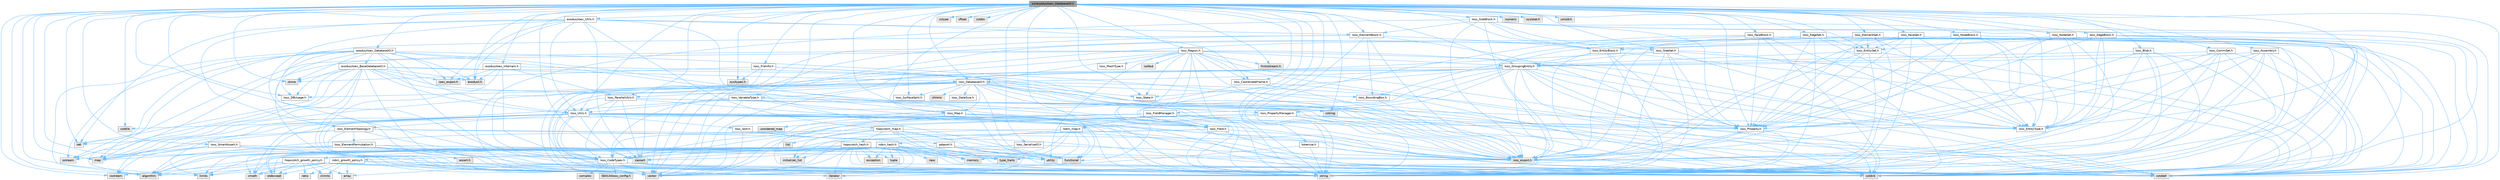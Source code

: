 digraph "src/exodus/Ioex_DatabaseIO.C"
{
 // INTERACTIVE_SVG=YES
 // LATEX_PDF_SIZE
  bgcolor="transparent";
  edge [fontname=Helvetica,fontsize=10,labelfontname=Helvetica,labelfontsize=10];
  node [fontname=Helvetica,fontsize=10,shape=box,height=0.2,width=0.4];
  Node1 [id="Node000001",label="src/exodus/Ioex_DatabaseIO.C",height=0.2,width=0.4,color="gray40", fillcolor="grey60", style="filled", fontcolor="black",tooltip=" "];
  Node1 -> Node2 [id="edge1_Node000001_Node000002",color="steelblue1",style="solid",tooltip=" "];
  Node2 [id="Node000002",label="Ioss_CodeTypes.h",height=0.2,width=0.4,color="grey40", fillcolor="white", style="filled",URL="$Ioss__CodeTypes_8h.html",tooltip=" "];
  Node2 -> Node3 [id="edge2_Node000002_Node000003",color="steelblue1",style="solid",tooltip=" "];
  Node3 [id="Node000003",label="array",height=0.2,width=0.4,color="grey60", fillcolor="#E0E0E0", style="filled",tooltip=" "];
  Node2 -> Node4 [id="edge3_Node000002_Node000004",color="steelblue1",style="solid",tooltip=" "];
  Node4 [id="Node000004",label="cstddef",height=0.2,width=0.4,color="grey60", fillcolor="#E0E0E0", style="filled",tooltip=" "];
  Node2 -> Node5 [id="edge4_Node000002_Node000005",color="steelblue1",style="solid",tooltip=" "];
  Node5 [id="Node000005",label="cstdint",height=0.2,width=0.4,color="grey60", fillcolor="#E0E0E0", style="filled",tooltip=" "];
  Node2 -> Node6 [id="edge5_Node000002_Node000006",color="steelblue1",style="solid",tooltip=" "];
  Node6 [id="Node000006",label="string",height=0.2,width=0.4,color="grey60", fillcolor="#E0E0E0", style="filled",tooltip=" "];
  Node2 -> Node7 [id="edge6_Node000002_Node000007",color="steelblue1",style="solid",tooltip=" "];
  Node7 [id="Node000007",label="vector",height=0.2,width=0.4,color="grey60", fillcolor="#E0E0E0", style="filled",tooltip=" "];
  Node2 -> Node8 [id="edge7_Node000002_Node000008",color="steelblue1",style="solid",tooltip=" "];
  Node8 [id="Node000008",label="SEACASIoss_config.h",height=0.2,width=0.4,color="grey60", fillcolor="#E0E0E0", style="filled",tooltip=" "];
  Node2 -> Node9 [id="edge8_Node000002_Node000009",color="steelblue1",style="solid",tooltip=" "];
  Node9 [id="Node000009",label="complex",height=0.2,width=0.4,color="grey60", fillcolor="#E0E0E0", style="filled",tooltip=" "];
  Node1 -> Node10 [id="edge9_Node000001_Node000010",color="steelblue1",style="solid",tooltip=" "];
  Node10 [id="Node000010",label="Ioss_FileInfo.h",height=0.2,width=0.4,color="grey40", fillcolor="white", style="filled",URL="$Ioss__FileInfo_8h.html",tooltip=" "];
  Node10 -> Node11 [id="edge10_Node000010_Node000011",color="steelblue1",style="solid",tooltip=" "];
  Node11 [id="Node000011",label="ioss_export.h",height=0.2,width=0.4,color="grey60", fillcolor="#E0E0E0", style="filled",tooltip=" "];
  Node10 -> Node2 [id="edge11_Node000010_Node000002",color="steelblue1",style="solid",tooltip=" "];
  Node10 -> Node12 [id="edge12_Node000010_Node000012",color="steelblue1",style="solid",tooltip=" "];
  Node12 [id="Node000012",label="ctime",height=0.2,width=0.4,color="grey60", fillcolor="#E0E0E0", style="filled",tooltip=" "];
  Node10 -> Node6 [id="edge13_Node000010_Node000006",color="steelblue1",style="solid",tooltip=" "];
  Node10 -> Node13 [id="edge14_Node000010_Node000013",color="steelblue1",style="solid",tooltip=" "];
  Node13 [id="Node000013",label="sys/types.h",height=0.2,width=0.4,color="grey60", fillcolor="#E0E0E0", style="filled",tooltip=" "];
  Node1 -> Node14 [id="edge15_Node000001_Node000014",color="steelblue1",style="solid",tooltip=" "];
  Node14 [id="Node000014",label="Ioss_ParallelUtils.h",height=0.2,width=0.4,color="grey40", fillcolor="white", style="filled",URL="$Ioss__ParallelUtils_8h.html",tooltip=" "];
  Node14 -> Node11 [id="edge16_Node000014_Node000011",color="steelblue1",style="solid",tooltip=" "];
  Node14 -> Node2 [id="edge17_Node000014_Node000002",color="steelblue1",style="solid",tooltip=" "];
  Node14 -> Node15 [id="edge18_Node000014_Node000015",color="steelblue1",style="solid",tooltip=" "];
  Node15 [id="Node000015",label="Ioss_Utils.h",height=0.2,width=0.4,color="grey40", fillcolor="white", style="filled",URL="$Ioss__Utils_8h.html",tooltip=" "];
  Node15 -> Node11 [id="edge19_Node000015_Node000011",color="steelblue1",style="solid",tooltip=" "];
  Node15 -> Node2 [id="edge20_Node000015_Node000002",color="steelblue1",style="solid",tooltip=" "];
  Node15 -> Node16 [id="edge21_Node000015_Node000016",color="steelblue1",style="solid",tooltip=" "];
  Node16 [id="Node000016",label="Ioss_ElementTopology.h",height=0.2,width=0.4,color="grey40", fillcolor="white", style="filled",URL="$Ioss__ElementTopology_8h.html",tooltip=" "];
  Node16 -> Node11 [id="edge22_Node000016_Node000011",color="steelblue1",style="solid",tooltip=" "];
  Node16 -> Node2 [id="edge23_Node000016_Node000002",color="steelblue1",style="solid",tooltip=" "];
  Node16 -> Node17 [id="edge24_Node000016_Node000017",color="steelblue1",style="solid",tooltip=" "];
  Node17 [id="Node000017",label="Ioss_ElementPermutation.h",height=0.2,width=0.4,color="grey40", fillcolor="white", style="filled",URL="$Ioss__ElementPermutation_8h.html",tooltip=" "];
  Node17 -> Node11 [id="edge25_Node000017_Node000011",color="steelblue1",style="solid",tooltip=" "];
  Node17 -> Node2 [id="edge26_Node000017_Node000002",color="steelblue1",style="solid",tooltip=" "];
  Node17 -> Node18 [id="edge27_Node000017_Node000018",color="steelblue1",style="solid",tooltip=" "];
  Node18 [id="Node000018",label="assert.h",height=0.2,width=0.4,color="grey60", fillcolor="#E0E0E0", style="filled",tooltip=" "];
  Node17 -> Node19 [id="edge28_Node000017_Node000019",color="steelblue1",style="solid",tooltip=" "];
  Node19 [id="Node000019",label="limits",height=0.2,width=0.4,color="grey60", fillcolor="#E0E0E0", style="filled",tooltip=" "];
  Node17 -> Node20 [id="edge29_Node000017_Node000020",color="steelblue1",style="solid",tooltip=" "];
  Node20 [id="Node000020",label="map",height=0.2,width=0.4,color="grey60", fillcolor="#E0E0E0", style="filled",tooltip=" "];
  Node17 -> Node6 [id="edge30_Node000017_Node000006",color="steelblue1",style="solid",tooltip=" "];
  Node17 -> Node7 [id="edge31_Node000017_Node000007",color="steelblue1",style="solid",tooltip=" "];
  Node16 -> Node20 [id="edge32_Node000016_Node000020",color="steelblue1",style="solid",tooltip=" "];
  Node16 -> Node21 [id="edge33_Node000016_Node000021",color="steelblue1",style="solid",tooltip=" "];
  Node21 [id="Node000021",label="set",height=0.2,width=0.4,color="grey60", fillcolor="#E0E0E0", style="filled",tooltip=" "];
  Node16 -> Node6 [id="edge34_Node000016_Node000006",color="steelblue1",style="solid",tooltip=" "];
  Node16 -> Node7 [id="edge35_Node000016_Node000007",color="steelblue1",style="solid",tooltip=" "];
  Node15 -> Node22 [id="edge36_Node000015_Node000022",color="steelblue1",style="solid",tooltip=" "];
  Node22 [id="Node000022",label="Ioss_EntityType.h",height=0.2,width=0.4,color="grey40", fillcolor="white", style="filled",URL="$Ioss__EntityType_8h.html",tooltip=" "];
  Node15 -> Node23 [id="edge37_Node000015_Node000023",color="steelblue1",style="solid",tooltip=" "];
  Node23 [id="Node000023",label="Ioss_Field.h",height=0.2,width=0.4,color="grey40", fillcolor="white", style="filled",URL="$Ioss__Field_8h.html",tooltip=" "];
  Node23 -> Node11 [id="edge38_Node000023_Node000011",color="steelblue1",style="solid",tooltip=" "];
  Node23 -> Node2 [id="edge39_Node000023_Node000002",color="steelblue1",style="solid",tooltip=" "];
  Node23 -> Node4 [id="edge40_Node000023_Node000004",color="steelblue1",style="solid",tooltip=" "];
  Node23 -> Node6 [id="edge41_Node000023_Node000006",color="steelblue1",style="solid",tooltip=" "];
  Node23 -> Node7 [id="edge42_Node000023_Node000007",color="steelblue1",style="solid",tooltip=" "];
  Node15 -> Node24 [id="edge43_Node000015_Node000024",color="steelblue1",style="solid",tooltip=" "];
  Node24 [id="Node000024",label="Ioss_Property.h",height=0.2,width=0.4,color="grey40", fillcolor="white", style="filled",URL="$Ioss__Property_8h.html",tooltip=" "];
  Node24 -> Node11 [id="edge44_Node000024_Node000011",color="steelblue1",style="solid",tooltip=" "];
  Node24 -> Node5 [id="edge45_Node000024_Node000005",color="steelblue1",style="solid",tooltip=" "];
  Node24 -> Node6 [id="edge46_Node000024_Node000006",color="steelblue1",style="solid",tooltip=" "];
  Node24 -> Node7 [id="edge47_Node000024_Node000007",color="steelblue1",style="solid",tooltip=" "];
  Node15 -> Node25 [id="edge48_Node000015_Node000025",color="steelblue1",style="solid",tooltip=" "];
  Node25 [id="Node000025",label="Ioss_Sort.h",height=0.2,width=0.4,color="grey40", fillcolor="white", style="filled",URL="$Ioss__Sort_8h.html",tooltip=" "];
  Node25 -> Node26 [id="edge49_Node000025_Node000026",color="steelblue1",style="solid",tooltip=" "];
  Node26 [id="Node000026",label="pdqsort.h",height=0.2,width=0.4,color="grey40", fillcolor="white", style="filled",URL="$pdqsort_8h.html",tooltip=" "];
  Node26 -> Node27 [id="edge50_Node000026_Node000027",color="steelblue1",style="solid",tooltip=" "];
  Node27 [id="Node000027",label="algorithm",height=0.2,width=0.4,color="grey60", fillcolor="#E0E0E0", style="filled",tooltip=" "];
  Node26 -> Node4 [id="edge51_Node000026_Node000004",color="steelblue1",style="solid",tooltip=" "];
  Node26 -> Node28 [id="edge52_Node000026_Node000028",color="steelblue1",style="solid",tooltip=" "];
  Node28 [id="Node000028",label="functional",height=0.2,width=0.4,color="grey60", fillcolor="#E0E0E0", style="filled",tooltip=" "];
  Node26 -> Node29 [id="edge53_Node000026_Node000029",color="steelblue1",style="solid",tooltip=" "];
  Node29 [id="Node000029",label="iterator",height=0.2,width=0.4,color="grey60", fillcolor="#E0E0E0", style="filled",tooltip=" "];
  Node26 -> Node30 [id="edge54_Node000026_Node000030",color="steelblue1",style="solid",tooltip=" "];
  Node30 [id="Node000030",label="utility",height=0.2,width=0.4,color="grey60", fillcolor="#E0E0E0", style="filled",tooltip=" "];
  Node25 -> Node4 [id="edge55_Node000025_Node000004",color="steelblue1",style="solid",tooltip=" "];
  Node25 -> Node7 [id="edge56_Node000025_Node000007",color="steelblue1",style="solid",tooltip=" "];
  Node15 -> Node27 [id="edge57_Node000015_Node000027",color="steelblue1",style="solid",tooltip=" "];
  Node15 -> Node31 [id="edge58_Node000015_Node000031",color="steelblue1",style="solid",tooltip=" "];
  Node31 [id="Node000031",label="cassert",height=0.2,width=0.4,color="grey60", fillcolor="#E0E0E0", style="filled",tooltip=" "];
  Node15 -> Node32 [id="edge59_Node000015_Node000032",color="steelblue1",style="solid",tooltip=" "];
  Node32 [id="Node000032",label="cmath",height=0.2,width=0.4,color="grey60", fillcolor="#E0E0E0", style="filled",tooltip=" "];
  Node15 -> Node4 [id="edge60_Node000015_Node000004",color="steelblue1",style="solid",tooltip=" "];
  Node15 -> Node5 [id="edge61_Node000015_Node000005",color="steelblue1",style="solid",tooltip=" "];
  Node15 -> Node33 [id="edge62_Node000015_Node000033",color="steelblue1",style="solid",tooltip=" "];
  Node33 [id="Node000033",label="cstdlib",height=0.2,width=0.4,color="grey60", fillcolor="#E0E0E0", style="filled",tooltip=" "];
  Node15 -> Node34 [id="edge63_Node000015_Node000034",color="steelblue1",style="solid",tooltip=" "];
  Node34 [id="Node000034",label="iostream",height=0.2,width=0.4,color="grey60", fillcolor="#E0E0E0", style="filled",tooltip=" "];
  Node15 -> Node35 [id="edge64_Node000015_Node000035",color="steelblue1",style="solid",tooltip=" "];
  Node35 [id="Node000035",label="stdexcept",height=0.2,width=0.4,color="grey60", fillcolor="#E0E0E0", style="filled",tooltip=" "];
  Node15 -> Node6 [id="edge65_Node000015_Node000006",color="steelblue1",style="solid",tooltip=" "];
  Node15 -> Node7 [id="edge66_Node000015_Node000007",color="steelblue1",style="solid",tooltip=" "];
  Node14 -> Node31 [id="edge67_Node000014_Node000031",color="steelblue1",style="solid",tooltip=" "];
  Node14 -> Node4 [id="edge68_Node000014_Node000004",color="steelblue1",style="solid",tooltip=" "];
  Node14 -> Node6 [id="edge69_Node000014_Node000006",color="steelblue1",style="solid",tooltip=" "];
  Node14 -> Node7 [id="edge70_Node000014_Node000007",color="steelblue1",style="solid",tooltip=" "];
  Node1 -> Node36 [id="edge71_Node000001_Node000036",color="steelblue1",style="solid",tooltip=" "];
  Node36 [id="Node000036",label="Ioss_SerializeIO.h",height=0.2,width=0.4,color="grey40", fillcolor="white", style="filled",URL="$Ioss__SerializeIO_8h.html",tooltip=" "];
  Node36 -> Node11 [id="edge72_Node000036_Node000011",color="steelblue1",style="solid",tooltip=" "];
  Node36 -> Node2 [id="edge73_Node000036_Node000002",color="steelblue1",style="solid",tooltip=" "];
  Node1 -> Node37 [id="edge74_Node000001_Node000037",color="steelblue1",style="solid",tooltip=" "];
  Node37 [id="Node000037",label="Ioss_SmartAssert.h",height=0.2,width=0.4,color="grey40", fillcolor="white", style="filled",URL="$Ioss__SmartAssert_8h.html",tooltip=" "];
  Node37 -> Node11 [id="edge75_Node000037_Node000011",color="steelblue1",style="solid",tooltip=" "];
  Node37 -> Node34 [id="edge76_Node000037_Node000034",color="steelblue1",style="solid",tooltip=" "];
  Node37 -> Node20 [id="edge77_Node000037_Node000020",color="steelblue1",style="solid",tooltip=" "];
  Node37 -> Node38 [id="edge78_Node000037_Node000038",color="steelblue1",style="solid",tooltip=" "];
  Node38 [id="Node000038",label="sstream",height=0.2,width=0.4,color="grey60", fillcolor="#E0E0E0", style="filled",tooltip=" "];
  Node37 -> Node6 [id="edge79_Node000037_Node000006",color="steelblue1",style="solid",tooltip=" "];
  Node37 -> Node30 [id="edge80_Node000037_Node000030",color="steelblue1",style="solid",tooltip=" "];
  Node37 -> Node7 [id="edge81_Node000037_Node000007",color="steelblue1",style="solid",tooltip=" "];
  Node1 -> Node39 [id="edge82_Node000001_Node000039",color="steelblue1",style="solid",tooltip=" "];
  Node39 [id="Node000039",label="Ioss_SurfaceSplit.h",height=0.2,width=0.4,color="grey40", fillcolor="white", style="filled",URL="$Ioss__SurfaceSplit_8h.html",tooltip=" "];
  Node1 -> Node15 [id="edge83_Node000001_Node000015",color="steelblue1",style="solid",tooltip=" "];
  Node1 -> Node27 [id="edge84_Node000001_Node000027",color="steelblue1",style="solid",tooltip=" "];
  Node1 -> Node31 [id="edge85_Node000001_Node000031",color="steelblue1",style="solid",tooltip=" "];
  Node1 -> Node40 [id="edge86_Node000001_Node000040",color="steelblue1",style="solid",tooltip=" "];
  Node40 [id="Node000040",label="cctype",height=0.2,width=0.4,color="grey60", fillcolor="#E0E0E0", style="filled",tooltip=" "];
  Node1 -> Node41 [id="edge87_Node000001_Node000041",color="steelblue1",style="solid",tooltip=" "];
  Node41 [id="Node000041",label="cfloat",height=0.2,width=0.4,color="grey60", fillcolor="#E0E0E0", style="filled",tooltip=" "];
  Node1 -> Node4 [id="edge88_Node000001_Node000004",color="steelblue1",style="solid",tooltip=" "];
  Node1 -> Node42 [id="edge89_Node000001_Node000042",color="steelblue1",style="solid",tooltip=" "];
  Node42 [id="Node000042",label="cstdio",height=0.2,width=0.4,color="grey60", fillcolor="#E0E0E0", style="filled",tooltip=" "];
  Node1 -> Node33 [id="edge90_Node000001_Node000033",color="steelblue1",style="solid",tooltip=" "];
  Node1 -> Node43 [id="edge91_Node000001_Node000043",color="steelblue1",style="solid",tooltip=" "];
  Node43 [id="Node000043",label="cstring",height=0.2,width=0.4,color="grey60", fillcolor="#E0E0E0", style="filled",tooltip=" "];
  Node1 -> Node12 [id="edge92_Node000001_Node000012",color="steelblue1",style="solid",tooltip=" "];
  Node1 -> Node44 [id="edge93_Node000001_Node000044",color="steelblue1",style="solid",tooltip=" "];
  Node44 [id="Node000044",label="exodus/Ioex_DatabaseIO.h",height=0.2,width=0.4,color="grey40", fillcolor="white", style="filled",URL="$Ioex__DatabaseIO_8h.html",tooltip=" "];
  Node44 -> Node45 [id="edge94_Node000044_Node000045",color="steelblue1",style="solid",tooltip=" "];
  Node45 [id="Node000045",label="ioex_export.h",height=0.2,width=0.4,color="grey60", fillcolor="#E0E0E0", style="filled",tooltip=" "];
  Node44 -> Node46 [id="edge95_Node000044_Node000046",color="steelblue1",style="solid",tooltip=" "];
  Node46 [id="Node000046",label="Ioss_DBUsage.h",height=0.2,width=0.4,color="grey40", fillcolor="white", style="filled",URL="$Ioss__DBUsage_8h.html",tooltip=" "];
  Node44 -> Node23 [id="edge96_Node000044_Node000023",color="steelblue1",style="solid",tooltip=" "];
  Node44 -> Node47 [id="edge97_Node000044_Node000047",color="steelblue1",style="solid",tooltip=" "];
  Node47 [id="Node000047",label="Ioss_Map.h",height=0.2,width=0.4,color="grey40", fillcolor="white", style="filled",URL="$Ioss__Map_8h.html",tooltip=" "];
  Node47 -> Node11 [id="edge98_Node000047_Node000011",color="steelblue1",style="solid",tooltip=" "];
  Node47 -> Node2 [id="edge99_Node000047_Node000002",color="steelblue1",style="solid",tooltip=" "];
  Node47 -> Node23 [id="edge100_Node000047_Node000023",color="steelblue1",style="solid",tooltip=" "];
  Node47 -> Node4 [id="edge101_Node000047_Node000004",color="steelblue1",style="solid",tooltip=" "];
  Node47 -> Node5 [id="edge102_Node000047_Node000005",color="steelblue1",style="solid",tooltip=" "];
  Node47 -> Node6 [id="edge103_Node000047_Node000006",color="steelblue1",style="solid",tooltip=" "];
  Node47 -> Node7 [id="edge104_Node000047_Node000007",color="steelblue1",style="solid",tooltip=" "];
  Node47 -> Node48 [id="edge105_Node000047_Node000048",color="steelblue1",style="solid",tooltip=" "];
  Node48 [id="Node000048",label="unordered_map",height=0.2,width=0.4,color="grey60", fillcolor="#E0E0E0", style="filled",tooltip=" "];
  Node44 -> Node15 [id="edge106_Node000044_Node000015",color="steelblue1",style="solid",tooltip=" "];
  Node44 -> Node49 [id="edge107_Node000044_Node000049",color="steelblue1",style="solid",tooltip=" "];
  Node49 [id="Node000049",label="exodus/Ioex_BaseDatabaseIO.h",height=0.2,width=0.4,color="grey40", fillcolor="white", style="filled",URL="$Ioex__BaseDatabaseIO_8h.html",tooltip=" "];
  Node49 -> Node45 [id="edge108_Node000049_Node000045",color="steelblue1",style="solid",tooltip=" "];
  Node49 -> Node46 [id="edge109_Node000049_Node000046",color="steelblue1",style="solid",tooltip=" "];
  Node49 -> Node50 [id="edge110_Node000049_Node000050",color="steelblue1",style="solid",tooltip=" "];
  Node50 [id="Node000050",label="Ioss_DatabaseIO.h",height=0.2,width=0.4,color="grey40", fillcolor="white", style="filled",URL="$Ioss__DatabaseIO_8h.html",tooltip=" "];
  Node50 -> Node11 [id="edge111_Node000050_Node000011",color="steelblue1",style="solid",tooltip=" "];
  Node50 -> Node51 [id="edge112_Node000050_Node000051",color="steelblue1",style="solid",tooltip=" "];
  Node51 [id="Node000051",label="Ioss_BoundingBox.h",height=0.2,width=0.4,color="grey40", fillcolor="white", style="filled",URL="$Ioss__BoundingBox_8h.html",tooltip=" "];
  Node51 -> Node11 [id="edge113_Node000051_Node000011",color="steelblue1",style="solid",tooltip=" "];
  Node50 -> Node2 [id="edge114_Node000050_Node000002",color="steelblue1",style="solid",tooltip=" "];
  Node50 -> Node46 [id="edge115_Node000050_Node000046",color="steelblue1",style="solid",tooltip=" "];
  Node50 -> Node52 [id="edge116_Node000050_Node000052",color="steelblue1",style="solid",tooltip=" "];
  Node52 [id="Node000052",label="Ioss_DataSize.h",height=0.2,width=0.4,color="grey40", fillcolor="white", style="filled",URL="$Ioss__DataSize_8h.html",tooltip=" "];
  Node50 -> Node22 [id="edge117_Node000050_Node000022",color="steelblue1",style="solid",tooltip=" "];
  Node50 -> Node47 [id="edge118_Node000050_Node000047",color="steelblue1",style="solid",tooltip=" "];
  Node50 -> Node14 [id="edge119_Node000050_Node000014",color="steelblue1",style="solid",tooltip=" "];
  Node50 -> Node53 [id="edge120_Node000050_Node000053",color="steelblue1",style="solid",tooltip=" "];
  Node53 [id="Node000053",label="Ioss_PropertyManager.h",height=0.2,width=0.4,color="grey40", fillcolor="white", style="filled",URL="$Ioss__PropertyManager_8h.html",tooltip=" "];
  Node53 -> Node11 [id="edge121_Node000053_Node000011",color="steelblue1",style="solid",tooltip=" "];
  Node53 -> Node2 [id="edge122_Node000053_Node000002",color="steelblue1",style="solid",tooltip=" "];
  Node53 -> Node24 [id="edge123_Node000053_Node000024",color="steelblue1",style="solid",tooltip=" "];
  Node53 -> Node4 [id="edge124_Node000053_Node000004",color="steelblue1",style="solid",tooltip=" "];
  Node53 -> Node6 [id="edge125_Node000053_Node000006",color="steelblue1",style="solid",tooltip=" "];
  Node53 -> Node7 [id="edge126_Node000053_Node000007",color="steelblue1",style="solid",tooltip=" "];
  Node53 -> Node54 [id="edge127_Node000053_Node000054",color="steelblue1",style="solid",tooltip=" "];
  Node54 [id="Node000054",label="robin_map.h",height=0.2,width=0.4,color="grey40", fillcolor="white", style="filled",URL="$robin__map_8h.html",tooltip=" "];
  Node54 -> Node4 [id="edge128_Node000054_Node000004",color="steelblue1",style="solid",tooltip=" "];
  Node54 -> Node28 [id="edge129_Node000054_Node000028",color="steelblue1",style="solid",tooltip=" "];
  Node54 -> Node55 [id="edge130_Node000054_Node000055",color="steelblue1",style="solid",tooltip=" "];
  Node55 [id="Node000055",label="initializer_list",height=0.2,width=0.4,color="grey60", fillcolor="#E0E0E0", style="filled",tooltip=" "];
  Node54 -> Node56 [id="edge131_Node000054_Node000056",color="steelblue1",style="solid",tooltip=" "];
  Node56 [id="Node000056",label="memory",height=0.2,width=0.4,color="grey60", fillcolor="#E0E0E0", style="filled",tooltip=" "];
  Node54 -> Node57 [id="edge132_Node000054_Node000057",color="steelblue1",style="solid",tooltip=" "];
  Node57 [id="Node000057",label="type_traits",height=0.2,width=0.4,color="grey60", fillcolor="#E0E0E0", style="filled",tooltip=" "];
  Node54 -> Node30 [id="edge133_Node000054_Node000030",color="steelblue1",style="solid",tooltip=" "];
  Node54 -> Node58 [id="edge134_Node000054_Node000058",color="steelblue1",style="solid",tooltip=" "];
  Node58 [id="Node000058",label="robin_hash.h",height=0.2,width=0.4,color="grey40", fillcolor="white", style="filled",URL="$robin__hash_8h.html",tooltip=" "];
  Node58 -> Node27 [id="edge135_Node000058_Node000027",color="steelblue1",style="solid",tooltip=" "];
  Node58 -> Node31 [id="edge136_Node000058_Node000031",color="steelblue1",style="solid",tooltip=" "];
  Node58 -> Node32 [id="edge137_Node000058_Node000032",color="steelblue1",style="solid",tooltip=" "];
  Node58 -> Node4 [id="edge138_Node000058_Node000004",color="steelblue1",style="solid",tooltip=" "];
  Node58 -> Node5 [id="edge139_Node000058_Node000005",color="steelblue1",style="solid",tooltip=" "];
  Node58 -> Node59 [id="edge140_Node000058_Node000059",color="steelblue1",style="solid",tooltip=" "];
  Node59 [id="Node000059",label="exception",height=0.2,width=0.4,color="grey60", fillcolor="#E0E0E0", style="filled",tooltip=" "];
  Node58 -> Node29 [id="edge141_Node000058_Node000029",color="steelblue1",style="solid",tooltip=" "];
  Node58 -> Node19 [id="edge142_Node000058_Node000019",color="steelblue1",style="solid",tooltip=" "];
  Node58 -> Node56 [id="edge143_Node000058_Node000056",color="steelblue1",style="solid",tooltip=" "];
  Node58 -> Node60 [id="edge144_Node000058_Node000060",color="steelblue1",style="solid",tooltip=" "];
  Node60 [id="Node000060",label="new",height=0.2,width=0.4,color="grey60", fillcolor="#E0E0E0", style="filled",tooltip=" "];
  Node58 -> Node35 [id="edge145_Node000058_Node000035",color="steelblue1",style="solid",tooltip=" "];
  Node58 -> Node61 [id="edge146_Node000058_Node000061",color="steelblue1",style="solid",tooltip=" "];
  Node61 [id="Node000061",label="tuple",height=0.2,width=0.4,color="grey60", fillcolor="#E0E0E0", style="filled",tooltip=" "];
  Node58 -> Node57 [id="edge147_Node000058_Node000057",color="steelblue1",style="solid",tooltip=" "];
  Node58 -> Node30 [id="edge148_Node000058_Node000030",color="steelblue1",style="solid",tooltip=" "];
  Node58 -> Node7 [id="edge149_Node000058_Node000007",color="steelblue1",style="solid",tooltip=" "];
  Node58 -> Node62 [id="edge150_Node000058_Node000062",color="steelblue1",style="solid",tooltip=" "];
  Node62 [id="Node000062",label="robin_growth_policy.h",height=0.2,width=0.4,color="grey40", fillcolor="white", style="filled",URL="$robin__growth__policy_8h.html",tooltip=" "];
  Node62 -> Node27 [id="edge151_Node000062_Node000027",color="steelblue1",style="solid",tooltip=" "];
  Node62 -> Node3 [id="edge152_Node000062_Node000003",color="steelblue1",style="solid",tooltip=" "];
  Node62 -> Node63 [id="edge153_Node000062_Node000063",color="steelblue1",style="solid",tooltip=" "];
  Node63 [id="Node000063",label="climits",height=0.2,width=0.4,color="grey60", fillcolor="#E0E0E0", style="filled",tooltip=" "];
  Node62 -> Node32 [id="edge154_Node000062_Node000032",color="steelblue1",style="solid",tooltip=" "];
  Node62 -> Node4 [id="edge155_Node000062_Node000004",color="steelblue1",style="solid",tooltip=" "];
  Node62 -> Node5 [id="edge156_Node000062_Node000005",color="steelblue1",style="solid",tooltip=" "];
  Node62 -> Node29 [id="edge157_Node000062_Node000029",color="steelblue1",style="solid",tooltip=" "];
  Node62 -> Node19 [id="edge158_Node000062_Node000019",color="steelblue1",style="solid",tooltip=" "];
  Node62 -> Node64 [id="edge159_Node000062_Node000064",color="steelblue1",style="solid",tooltip=" "];
  Node64 [id="Node000064",label="ratio",height=0.2,width=0.4,color="grey60", fillcolor="#E0E0E0", style="filled",tooltip=" "];
  Node62 -> Node35 [id="edge160_Node000062_Node000035",color="steelblue1",style="solid",tooltip=" "];
  Node50 -> Node65 [id="edge161_Node000050_Node000065",color="steelblue1",style="solid",tooltip=" "];
  Node65 [id="Node000065",label="Ioss_State.h",height=0.2,width=0.4,color="grey40", fillcolor="white", style="filled",URL="$Ioss__State_8h.html",tooltip=" "];
  Node50 -> Node39 [id="edge162_Node000050_Node000039",color="steelblue1",style="solid",tooltip=" "];
  Node50 -> Node66 [id="edge163_Node000050_Node000066",color="steelblue1",style="solid",tooltip=" "];
  Node66 [id="Node000066",label="chrono",height=0.2,width=0.4,color="grey60", fillcolor="#E0E0E0", style="filled",tooltip=" "];
  Node50 -> Node4 [id="edge164_Node000050_Node000004",color="steelblue1",style="solid",tooltip=" "];
  Node50 -> Node5 [id="edge165_Node000050_Node000005",color="steelblue1",style="solid",tooltip=" "];
  Node50 -> Node20 [id="edge166_Node000050_Node000020",color="steelblue1",style="solid",tooltip=" "];
  Node50 -> Node6 [id="edge167_Node000050_Node000006",color="steelblue1",style="solid",tooltip=" "];
  Node50 -> Node30 [id="edge168_Node000050_Node000030",color="steelblue1",style="solid",tooltip=" "];
  Node50 -> Node7 [id="edge169_Node000050_Node000007",color="steelblue1",style="solid",tooltip=" "];
  Node49 -> Node23 [id="edge170_Node000049_Node000023",color="steelblue1",style="solid",tooltip=" "];
  Node49 -> Node47 [id="edge171_Node000049_Node000047",color="steelblue1",style="solid",tooltip=" "];
  Node49 -> Node15 [id="edge172_Node000049_Node000015",color="steelblue1",style="solid",tooltip=" "];
  Node49 -> Node67 [id="edge173_Node000049_Node000067",color="steelblue1",style="solid",tooltip=" "];
  Node67 [id="Node000067",label="exodusII.h",height=0.2,width=0.4,color="grey60", fillcolor="#E0E0E0", style="filled",tooltip=" "];
  Node49 -> Node27 [id="edge174_Node000049_Node000027",color="steelblue1",style="solid",tooltip=" "];
  Node49 -> Node5 [id="edge175_Node000049_Node000005",color="steelblue1",style="solid",tooltip=" "];
  Node49 -> Node12 [id="edge176_Node000049_Node000012",color="steelblue1",style="solid",tooltip=" "];
  Node49 -> Node20 [id="edge177_Node000049_Node000020",color="steelblue1",style="solid",tooltip=" "];
  Node49 -> Node21 [id="edge178_Node000049_Node000021",color="steelblue1",style="solid",tooltip=" "];
  Node49 -> Node38 [id="edge179_Node000049_Node000038",color="steelblue1",style="solid",tooltip=" "];
  Node49 -> Node6 [id="edge180_Node000049_Node000006",color="steelblue1",style="solid",tooltip=" "];
  Node49 -> Node7 [id="edge181_Node000049_Node000007",color="steelblue1",style="solid",tooltip=" "];
  Node44 -> Node67 [id="edge182_Node000044_Node000067",color="steelblue1",style="solid",tooltip=" "];
  Node44 -> Node27 [id="edge183_Node000044_Node000027",color="steelblue1",style="solid",tooltip=" "];
  Node44 -> Node5 [id="edge184_Node000044_Node000005",color="steelblue1",style="solid",tooltip=" "];
  Node44 -> Node12 [id="edge185_Node000044_Node000012",color="steelblue1",style="solid",tooltip=" "];
  Node44 -> Node20 [id="edge186_Node000044_Node000020",color="steelblue1",style="solid",tooltip=" "];
  Node44 -> Node21 [id="edge187_Node000044_Node000021",color="steelblue1",style="solid",tooltip=" "];
  Node44 -> Node38 [id="edge188_Node000044_Node000038",color="steelblue1",style="solid",tooltip=" "];
  Node44 -> Node6 [id="edge189_Node000044_Node000006",color="steelblue1",style="solid",tooltip=" "];
  Node44 -> Node7 [id="edge190_Node000044_Node000007",color="steelblue1",style="solid",tooltip=" "];
  Node1 -> Node68 [id="edge191_Node000001_Node000068",color="steelblue1",style="solid",tooltip=" "];
  Node68 [id="Node000068",label="exodus/Ioex_Internals.h",height=0.2,width=0.4,color="grey40", fillcolor="white", style="filled",URL="$Ioex__Internals_8h.html",tooltip=" "];
  Node68 -> Node45 [id="edge192_Node000068_Node000045",color="steelblue1",style="solid",tooltip=" "];
  Node68 -> Node14 [id="edge193_Node000068_Node000014",color="steelblue1",style="solid",tooltip=" "];
  Node68 -> Node5 [id="edge194_Node000068_Node000005",color="steelblue1",style="solid",tooltip=" "];
  Node68 -> Node67 [id="edge195_Node000068_Node000067",color="steelblue1",style="solid",tooltip=" "];
  Node68 -> Node6 [id="edge196_Node000068_Node000006",color="steelblue1",style="solid",tooltip=" "];
  Node68 -> Node7 [id="edge197_Node000068_Node000007",color="steelblue1",style="solid",tooltip=" "];
  Node1 -> Node69 [id="edge198_Node000001_Node000069",color="steelblue1",style="solid",tooltip=" "];
  Node69 [id="Node000069",label="exodus/Ioex_Utils.h",height=0.2,width=0.4,color="grey40", fillcolor="white", style="filled",URL="$Ioex__Utils_8h.html",tooltip=" "];
  Node69 -> Node45 [id="edge199_Node000069_Node000045",color="steelblue1",style="solid",tooltip=" "];
  Node69 -> Node70 [id="edge200_Node000069_Node000070",color="steelblue1",style="solid",tooltip=" "];
  Node70 [id="Node000070",label="Ioss_CoordinateFrame.h",height=0.2,width=0.4,color="grey40", fillcolor="white", style="filled",URL="$Ioss__CoordinateFrame_8h.html",tooltip=" "];
  Node70 -> Node11 [id="edge201_Node000070_Node000011",color="steelblue1",style="solid",tooltip=" "];
  Node70 -> Node5 [id="edge202_Node000070_Node000005",color="steelblue1",style="solid",tooltip=" "];
  Node70 -> Node7 [id="edge203_Node000070_Node000007",color="steelblue1",style="solid",tooltip=" "];
  Node69 -> Node71 [id="edge204_Node000069_Node000071",color="steelblue1",style="solid",tooltip=" "];
  Node71 [id="Node000071",label="Ioss_ElementBlock.h",height=0.2,width=0.4,color="grey40", fillcolor="white", style="filled",URL="$Ioss__ElementBlock_8h.html",tooltip=" "];
  Node71 -> Node11 [id="edge205_Node000071_Node000011",color="steelblue1",style="solid",tooltip=" "];
  Node71 -> Node51 [id="edge206_Node000071_Node000051",color="steelblue1",style="solid",tooltip=" "];
  Node71 -> Node2 [id="edge207_Node000071_Node000002",color="steelblue1",style="solid",tooltip=" "];
  Node71 -> Node72 [id="edge208_Node000071_Node000072",color="steelblue1",style="solid",tooltip=" "];
  Node72 [id="Node000072",label="Ioss_EntityBlock.h",height=0.2,width=0.4,color="grey40", fillcolor="white", style="filled",URL="$Ioss__EntityBlock_8h.html",tooltip=" "];
  Node72 -> Node11 [id="edge209_Node000072_Node000011",color="steelblue1",style="solid",tooltip=" "];
  Node72 -> Node73 [id="edge210_Node000072_Node000073",color="steelblue1",style="solid",tooltip=" "];
  Node73 [id="Node000073",label="Ioss_GroupingEntity.h",height=0.2,width=0.4,color="grey40", fillcolor="white", style="filled",URL="$Ioss__GroupingEntity_8h.html",tooltip=" "];
  Node73 -> Node11 [id="edge211_Node000073_Node000011",color="steelblue1",style="solid",tooltip=" "];
  Node73 -> Node2 [id="edge212_Node000073_Node000002",color="steelblue1",style="solid",tooltip=" "];
  Node73 -> Node50 [id="edge213_Node000073_Node000050",color="steelblue1",style="solid",tooltip=" "];
  Node73 -> Node22 [id="edge214_Node000073_Node000022",color="steelblue1",style="solid",tooltip=" "];
  Node73 -> Node23 [id="edge215_Node000073_Node000023",color="steelblue1",style="solid",tooltip=" "];
  Node73 -> Node74 [id="edge216_Node000073_Node000074",color="steelblue1",style="solid",tooltip=" "];
  Node74 [id="Node000074",label="Ioss_FieldManager.h",height=0.2,width=0.4,color="grey40", fillcolor="white", style="filled",URL="$Ioss__FieldManager_8h.html",tooltip=" "];
  Node74 -> Node11 [id="edge217_Node000074_Node000011",color="steelblue1",style="solid",tooltip=" "];
  Node74 -> Node2 [id="edge218_Node000074_Node000002",color="steelblue1",style="solid",tooltip=" "];
  Node74 -> Node23 [id="edge219_Node000074_Node000023",color="steelblue1",style="solid",tooltip=" "];
  Node74 -> Node4 [id="edge220_Node000074_Node000004",color="steelblue1",style="solid",tooltip=" "];
  Node74 -> Node6 [id="edge221_Node000074_Node000006",color="steelblue1",style="solid",tooltip=" "];
  Node74 -> Node7 [id="edge222_Node000074_Node000007",color="steelblue1",style="solid",tooltip=" "];
  Node74 -> Node54 [id="edge223_Node000074_Node000054",color="steelblue1",style="solid",tooltip=" "];
  Node73 -> Node24 [id="edge224_Node000073_Node000024",color="steelblue1",style="solid",tooltip=" "];
  Node73 -> Node53 [id="edge225_Node000073_Node000053",color="steelblue1",style="solid",tooltip=" "];
  Node73 -> Node65 [id="edge226_Node000073_Node000065",color="steelblue1",style="solid",tooltip=" "];
  Node73 -> Node75 [id="edge227_Node000073_Node000075",color="steelblue1",style="solid",tooltip=" "];
  Node75 [id="Node000075",label="Ioss_VariableType.h",height=0.2,width=0.4,color="grey40", fillcolor="white", style="filled",URL="$Ioss__VariableType_8h.html",tooltip=" "];
  Node75 -> Node11 [id="edge228_Node000075_Node000011",color="steelblue1",style="solid",tooltip=" "];
  Node75 -> Node2 [id="edge229_Node000075_Node000002",color="steelblue1",style="solid",tooltip=" "];
  Node75 -> Node15 [id="edge230_Node000075_Node000015",color="steelblue1",style="solid",tooltip=" "];
  Node75 -> Node43 [id="edge231_Node000075_Node000043",color="steelblue1",style="solid",tooltip=" "];
  Node75 -> Node28 [id="edge232_Node000075_Node000028",color="steelblue1",style="solid",tooltip=" "];
  Node75 -> Node20 [id="edge233_Node000075_Node000020",color="steelblue1",style="solid",tooltip=" "];
  Node75 -> Node6 [id="edge234_Node000075_Node000006",color="steelblue1",style="solid",tooltip=" "];
  Node75 -> Node7 [id="edge235_Node000075_Node000007",color="steelblue1",style="solid",tooltip=" "];
  Node73 -> Node4 [id="edge236_Node000073_Node000004",color="steelblue1",style="solid",tooltip=" "];
  Node73 -> Node5 [id="edge237_Node000073_Node000005",color="steelblue1",style="solid",tooltip=" "];
  Node73 -> Node6 [id="edge238_Node000073_Node000006",color="steelblue1",style="solid",tooltip=" "];
  Node73 -> Node7 [id="edge239_Node000073_Node000007",color="steelblue1",style="solid",tooltip=" "];
  Node72 -> Node24 [id="edge240_Node000072_Node000024",color="steelblue1",style="solid",tooltip=" "];
  Node72 -> Node4 [id="edge241_Node000072_Node000004",color="steelblue1",style="solid",tooltip=" "];
  Node72 -> Node6 [id="edge242_Node000072_Node000006",color="steelblue1",style="solid",tooltip=" "];
  Node71 -> Node24 [id="edge243_Node000071_Node000024",color="steelblue1",style="solid",tooltip=" "];
  Node71 -> Node31 [id="edge244_Node000071_Node000031",color="steelblue1",style="solid",tooltip=" "];
  Node71 -> Node6 [id="edge245_Node000071_Node000006",color="steelblue1",style="solid",tooltip=" "];
  Node69 -> Node16 [id="edge246_Node000069_Node000016",color="steelblue1",style="solid",tooltip=" "];
  Node69 -> Node15 [id="edge247_Node000069_Node000015",color="steelblue1",style="solid",tooltip=" "];
  Node69 -> Node31 [id="edge248_Node000069_Node000031",color="steelblue1",style="solid",tooltip=" "];
  Node69 -> Node67 [id="edge249_Node000069_Node000067",color="steelblue1",style="solid",tooltip=" "];
  Node69 -> Node21 [id="edge250_Node000069_Node000021",color="steelblue1",style="solid",tooltip=" "];
  Node69 -> Node6 [id="edge251_Node000069_Node000006",color="steelblue1",style="solid",tooltip=" "];
  Node69 -> Node7 [id="edge252_Node000069_Node000007",color="steelblue1",style="solid",tooltip=" "];
  Node69 -> Node76 [id="edge253_Node000069_Node000076",color="steelblue1",style="solid",tooltip=" "];
  Node76 [id="Node000076",label="hopscotch_map.h",height=0.2,width=0.4,color="grey40", fillcolor="white", style="filled",URL="$hopscotch__map_8h.html",tooltip=" "];
  Node76 -> Node27 [id="edge254_Node000076_Node000027",color="steelblue1",style="solid",tooltip=" "];
  Node76 -> Node4 [id="edge255_Node000076_Node000004",color="steelblue1",style="solid",tooltip=" "];
  Node76 -> Node28 [id="edge256_Node000076_Node000028",color="steelblue1",style="solid",tooltip=" "];
  Node76 -> Node55 [id="edge257_Node000076_Node000055",color="steelblue1",style="solid",tooltip=" "];
  Node76 -> Node77 [id="edge258_Node000076_Node000077",color="steelblue1",style="solid",tooltip=" "];
  Node77 [id="Node000077",label="list",height=0.2,width=0.4,color="grey60", fillcolor="#E0E0E0", style="filled",tooltip=" "];
  Node76 -> Node56 [id="edge259_Node000076_Node000056",color="steelblue1",style="solid",tooltip=" "];
  Node76 -> Node57 [id="edge260_Node000076_Node000057",color="steelblue1",style="solid",tooltip=" "];
  Node76 -> Node30 [id="edge261_Node000076_Node000030",color="steelblue1",style="solid",tooltip=" "];
  Node76 -> Node78 [id="edge262_Node000076_Node000078",color="steelblue1",style="solid",tooltip=" "];
  Node78 [id="Node000078",label="hopscotch_hash.h",height=0.2,width=0.4,color="grey40", fillcolor="white", style="filled",URL="$hopscotch__hash_8h.html",tooltip=" "];
  Node78 -> Node27 [id="edge263_Node000078_Node000027",color="steelblue1",style="solid",tooltip=" "];
  Node78 -> Node31 [id="edge264_Node000078_Node000031",color="steelblue1",style="solid",tooltip=" "];
  Node78 -> Node32 [id="edge265_Node000078_Node000032",color="steelblue1",style="solid",tooltip=" "];
  Node78 -> Node4 [id="edge266_Node000078_Node000004",color="steelblue1",style="solid",tooltip=" "];
  Node78 -> Node5 [id="edge267_Node000078_Node000005",color="steelblue1",style="solid",tooltip=" "];
  Node78 -> Node59 [id="edge268_Node000078_Node000059",color="steelblue1",style="solid",tooltip=" "];
  Node78 -> Node28 [id="edge269_Node000078_Node000028",color="steelblue1",style="solid",tooltip=" "];
  Node78 -> Node55 [id="edge270_Node000078_Node000055",color="steelblue1",style="solid",tooltip=" "];
  Node78 -> Node29 [id="edge271_Node000078_Node000029",color="steelblue1",style="solid",tooltip=" "];
  Node78 -> Node19 [id="edge272_Node000078_Node000019",color="steelblue1",style="solid",tooltip=" "];
  Node78 -> Node56 [id="edge273_Node000078_Node000056",color="steelblue1",style="solid",tooltip=" "];
  Node78 -> Node35 [id="edge274_Node000078_Node000035",color="steelblue1",style="solid",tooltip=" "];
  Node78 -> Node61 [id="edge275_Node000078_Node000061",color="steelblue1",style="solid",tooltip=" "];
  Node78 -> Node57 [id="edge276_Node000078_Node000057",color="steelblue1",style="solid",tooltip=" "];
  Node78 -> Node30 [id="edge277_Node000078_Node000030",color="steelblue1",style="solid",tooltip=" "];
  Node78 -> Node7 [id="edge278_Node000078_Node000007",color="steelblue1",style="solid",tooltip=" "];
  Node78 -> Node79 [id="edge279_Node000078_Node000079",color="steelblue1",style="solid",tooltip=" "];
  Node79 [id="Node000079",label="hopscotch_growth_policy.h",height=0.2,width=0.4,color="grey40", fillcolor="white", style="filled",URL="$hopscotch__growth__policy_8h.html",tooltip=" "];
  Node79 -> Node27 [id="edge280_Node000079_Node000027",color="steelblue1",style="solid",tooltip=" "];
  Node79 -> Node3 [id="edge281_Node000079_Node000003",color="steelblue1",style="solid",tooltip=" "];
  Node79 -> Node63 [id="edge282_Node000079_Node000063",color="steelblue1",style="solid",tooltip=" "];
  Node79 -> Node32 [id="edge283_Node000079_Node000032",color="steelblue1",style="solid",tooltip=" "];
  Node79 -> Node4 [id="edge284_Node000079_Node000004",color="steelblue1",style="solid",tooltip=" "];
  Node79 -> Node5 [id="edge285_Node000079_Node000005",color="steelblue1",style="solid",tooltip=" "];
  Node79 -> Node29 [id="edge286_Node000079_Node000029",color="steelblue1",style="solid",tooltip=" "];
  Node79 -> Node19 [id="edge287_Node000079_Node000019",color="steelblue1",style="solid",tooltip=" "];
  Node79 -> Node64 [id="edge288_Node000079_Node000064",color="steelblue1",style="solid",tooltip=" "];
  Node79 -> Node35 [id="edge289_Node000079_Node000035",color="steelblue1",style="solid",tooltip=" "];
  Node79 -> Node34 [id="edge290_Node000079_Node000034",color="steelblue1",style="solid",tooltip=" "];
  Node1 -> Node67 [id="edge291_Node000001_Node000067",color="steelblue1",style="solid",tooltip=" "];
  Node1 -> Node80 [id="edge292_Node000001_Node000080",color="steelblue1",style="solid",tooltip=" "];
  Node80 [id="Node000080",label="fmt/ostream.h",height=0.2,width=0.4,color="grey60", fillcolor="#E0E0E0", style="filled",tooltip=" "];
  Node1 -> Node28 [id="edge293_Node000001_Node000028",color="steelblue1",style="solid",tooltip=" "];
  Node1 -> Node34 [id="edge294_Node000001_Node000034",color="steelblue1",style="solid",tooltip=" "];
  Node1 -> Node19 [id="edge295_Node000001_Node000019",color="steelblue1",style="solid",tooltip=" "];
  Node1 -> Node20 [id="edge296_Node000001_Node000020",color="steelblue1",style="solid",tooltip=" "];
  Node1 -> Node81 [id="edge297_Node000001_Node000081",color="steelblue1",style="solid",tooltip=" "];
  Node81 [id="Node000081",label="numeric",height=0.2,width=0.4,color="grey60", fillcolor="#E0E0E0", style="filled",tooltip=" "];
  Node1 -> Node21 [id="edge298_Node000001_Node000021",color="steelblue1",style="solid",tooltip=" "];
  Node1 -> Node6 [id="edge299_Node000001_Node000006",color="steelblue1",style="solid",tooltip=" "];
  Node1 -> Node82 [id="edge300_Node000001_Node000082",color="steelblue1",style="solid",tooltip=" "];
  Node82 [id="Node000082",label="sys/stat.h",height=0.2,width=0.4,color="grey60", fillcolor="#E0E0E0", style="filled",tooltip=" "];
  Node1 -> Node13 [id="edge301_Node000001_Node000013",color="steelblue1",style="solid",tooltip=" "];
  Node1 -> Node83 [id="edge302_Node000001_Node000083",color="steelblue1",style="solid",tooltip=" "];
  Node83 [id="Node000083",label="tokenize.h",height=0.2,width=0.4,color="grey40", fillcolor="white", style="filled",URL="$tokenize_8h.html",tooltip=" "];
  Node83 -> Node11 [id="edge303_Node000083_Node000011",color="steelblue1",style="solid",tooltip=" "];
  Node83 -> Node6 [id="edge304_Node000083_Node000006",color="steelblue1",style="solid",tooltip=" "];
  Node83 -> Node7 [id="edge305_Node000083_Node000007",color="steelblue1",style="solid",tooltip=" "];
  Node1 -> Node84 [id="edge306_Node000001_Node000084",color="steelblue1",style="solid",tooltip=" "];
  Node84 [id="Node000084",label="unistd.h",height=0.2,width=0.4,color="grey60", fillcolor="#E0E0E0", style="filled",tooltip=" "];
  Node1 -> Node30 [id="edge307_Node000001_Node000030",color="steelblue1",style="solid",tooltip=" "];
  Node1 -> Node7 [id="edge308_Node000001_Node000007",color="steelblue1",style="solid",tooltip=" "];
  Node1 -> Node85 [id="edge309_Node000001_Node000085",color="steelblue1",style="solid",tooltip=" "];
  Node85 [id="Node000085",label="Ioss_Assembly.h",height=0.2,width=0.4,color="grey40", fillcolor="white", style="filled",URL="$Ioss__Assembly_8h.html",tooltip=" "];
  Node85 -> Node11 [id="edge310_Node000085_Node000011",color="steelblue1",style="solid",tooltip=" "];
  Node85 -> Node22 [id="edge311_Node000085_Node000022",color="steelblue1",style="solid",tooltip=" "];
  Node85 -> Node24 [id="edge312_Node000085_Node000024",color="steelblue1",style="solid",tooltip=" "];
  Node85 -> Node73 [id="edge313_Node000085_Node000073",color="steelblue1",style="solid",tooltip=" "];
  Node85 -> Node4 [id="edge314_Node000085_Node000004",color="steelblue1",style="solid",tooltip=" "];
  Node85 -> Node5 [id="edge315_Node000085_Node000005",color="steelblue1",style="solid",tooltip=" "];
  Node85 -> Node6 [id="edge316_Node000085_Node000006",color="steelblue1",style="solid",tooltip=" "];
  Node1 -> Node86 [id="edge317_Node000001_Node000086",color="steelblue1",style="solid",tooltip=" "];
  Node86 [id="Node000086",label="Ioss_Blob.h",height=0.2,width=0.4,color="grey40", fillcolor="white", style="filled",URL="$Ioss__Blob_8h.html",tooltip=" "];
  Node86 -> Node11 [id="edge318_Node000086_Node000011",color="steelblue1",style="solid",tooltip=" "];
  Node86 -> Node22 [id="edge319_Node000086_Node000022",color="steelblue1",style="solid",tooltip=" "];
  Node86 -> Node24 [id="edge320_Node000086_Node000024",color="steelblue1",style="solid",tooltip=" "];
  Node86 -> Node73 [id="edge321_Node000086_Node000073",color="steelblue1",style="solid",tooltip=" "];
  Node86 -> Node4 [id="edge322_Node000086_Node000004",color="steelblue1",style="solid",tooltip=" "];
  Node86 -> Node5 [id="edge323_Node000086_Node000005",color="steelblue1",style="solid",tooltip=" "];
  Node86 -> Node6 [id="edge324_Node000086_Node000006",color="steelblue1",style="solid",tooltip=" "];
  Node1 -> Node87 [id="edge325_Node000001_Node000087",color="steelblue1",style="solid",tooltip=" "];
  Node87 [id="Node000087",label="Ioss_CommSet.h",height=0.2,width=0.4,color="grey40", fillcolor="white", style="filled",URL="$Ioss__CommSet_8h.html",tooltip=" "];
  Node87 -> Node11 [id="edge326_Node000087_Node000011",color="steelblue1",style="solid",tooltip=" "];
  Node87 -> Node22 [id="edge327_Node000087_Node000022",color="steelblue1",style="solid",tooltip=" "];
  Node87 -> Node73 [id="edge328_Node000087_Node000073",color="steelblue1",style="solid",tooltip=" "];
  Node87 -> Node24 [id="edge329_Node000087_Node000024",color="steelblue1",style="solid",tooltip=" "];
  Node87 -> Node4 [id="edge330_Node000087_Node000004",color="steelblue1",style="solid",tooltip=" "];
  Node87 -> Node5 [id="edge331_Node000087_Node000005",color="steelblue1",style="solid",tooltip=" "];
  Node87 -> Node6 [id="edge332_Node000087_Node000006",color="steelblue1",style="solid",tooltip=" "];
  Node1 -> Node70 [id="edge333_Node000001_Node000070",color="steelblue1",style="solid",tooltip=" "];
  Node1 -> Node46 [id="edge334_Node000001_Node000046",color="steelblue1",style="solid",tooltip=" "];
  Node1 -> Node50 [id="edge335_Node000001_Node000050",color="steelblue1",style="solid",tooltip=" "];
  Node1 -> Node88 [id="edge336_Node000001_Node000088",color="steelblue1",style="solid",tooltip=" "];
  Node88 [id="Node000088",label="Ioss_EdgeBlock.h",height=0.2,width=0.4,color="grey40", fillcolor="white", style="filled",URL="$Ioss__EdgeBlock_8h.html",tooltip=" "];
  Node88 -> Node11 [id="edge337_Node000088_Node000011",color="steelblue1",style="solid",tooltip=" "];
  Node88 -> Node22 [id="edge338_Node000088_Node000022",color="steelblue1",style="solid",tooltip=" "];
  Node88 -> Node72 [id="edge339_Node000088_Node000072",color="steelblue1",style="solid",tooltip=" "];
  Node88 -> Node24 [id="edge340_Node000088_Node000024",color="steelblue1",style="solid",tooltip=" "];
  Node88 -> Node4 [id="edge341_Node000088_Node000004",color="steelblue1",style="solid",tooltip=" "];
  Node88 -> Node5 [id="edge342_Node000088_Node000005",color="steelblue1",style="solid",tooltip=" "];
  Node88 -> Node6 [id="edge343_Node000088_Node000006",color="steelblue1",style="solid",tooltip=" "];
  Node1 -> Node89 [id="edge344_Node000001_Node000089",color="steelblue1",style="solid",tooltip=" "];
  Node89 [id="Node000089",label="Ioss_EdgeSet.h",height=0.2,width=0.4,color="grey40", fillcolor="white", style="filled",URL="$Ioss__EdgeSet_8h.html",tooltip=" "];
  Node89 -> Node11 [id="edge345_Node000089_Node000011",color="steelblue1",style="solid",tooltip=" "];
  Node89 -> Node22 [id="edge346_Node000089_Node000022",color="steelblue1",style="solid",tooltip=" "];
  Node89 -> Node24 [id="edge347_Node000089_Node000024",color="steelblue1",style="solid",tooltip=" "];
  Node89 -> Node90 [id="edge348_Node000089_Node000090",color="steelblue1",style="solid",tooltip=" "];
  Node90 [id="Node000090",label="Ioss_EntitySet.h",height=0.2,width=0.4,color="grey40", fillcolor="white", style="filled",URL="$Ioss__EntitySet_8h.html",tooltip=" "];
  Node90 -> Node11 [id="edge349_Node000090_Node000011",color="steelblue1",style="solid",tooltip=" "];
  Node90 -> Node73 [id="edge350_Node000090_Node000073",color="steelblue1",style="solid",tooltip=" "];
  Node90 -> Node24 [id="edge351_Node000090_Node000024",color="steelblue1",style="solid",tooltip=" "];
  Node90 -> Node4 [id="edge352_Node000090_Node000004",color="steelblue1",style="solid",tooltip=" "];
  Node90 -> Node6 [id="edge353_Node000090_Node000006",color="steelblue1",style="solid",tooltip=" "];
  Node89 -> Node4 [id="edge354_Node000089_Node000004",color="steelblue1",style="solid",tooltip=" "];
  Node89 -> Node5 [id="edge355_Node000089_Node000005",color="steelblue1",style="solid",tooltip=" "];
  Node89 -> Node6 [id="edge356_Node000089_Node000006",color="steelblue1",style="solid",tooltip=" "];
  Node89 -> Node7 [id="edge357_Node000089_Node000007",color="steelblue1",style="solid",tooltip=" "];
  Node1 -> Node71 [id="edge358_Node000001_Node000071",color="steelblue1",style="solid",tooltip=" "];
  Node1 -> Node91 [id="edge359_Node000001_Node000091",color="steelblue1",style="solid",tooltip=" "];
  Node91 [id="Node000091",label="Ioss_ElementSet.h",height=0.2,width=0.4,color="grey40", fillcolor="white", style="filled",URL="$Ioss__ElementSet_8h.html",tooltip=" "];
  Node91 -> Node11 [id="edge360_Node000091_Node000011",color="steelblue1",style="solid",tooltip=" "];
  Node91 -> Node22 [id="edge361_Node000091_Node000022",color="steelblue1",style="solid",tooltip=" "];
  Node91 -> Node24 [id="edge362_Node000091_Node000024",color="steelblue1",style="solid",tooltip=" "];
  Node91 -> Node90 [id="edge363_Node000091_Node000090",color="steelblue1",style="solid",tooltip=" "];
  Node91 -> Node4 [id="edge364_Node000091_Node000004",color="steelblue1",style="solid",tooltip=" "];
  Node91 -> Node5 [id="edge365_Node000091_Node000005",color="steelblue1",style="solid",tooltip=" "];
  Node91 -> Node6 [id="edge366_Node000091_Node000006",color="steelblue1",style="solid",tooltip=" "];
  Node91 -> Node7 [id="edge367_Node000091_Node000007",color="steelblue1",style="solid",tooltip=" "];
  Node1 -> Node72 [id="edge368_Node000001_Node000072",color="steelblue1",style="solid",tooltip=" "];
  Node1 -> Node90 [id="edge369_Node000001_Node000090",color="steelblue1",style="solid",tooltip=" "];
  Node1 -> Node22 [id="edge370_Node000001_Node000022",color="steelblue1",style="solid",tooltip=" "];
  Node1 -> Node92 [id="edge371_Node000001_Node000092",color="steelblue1",style="solid",tooltip=" "];
  Node92 [id="Node000092",label="Ioss_FaceBlock.h",height=0.2,width=0.4,color="grey40", fillcolor="white", style="filled",URL="$Ioss__FaceBlock_8h.html",tooltip=" "];
  Node92 -> Node11 [id="edge372_Node000092_Node000011",color="steelblue1",style="solid",tooltip=" "];
  Node92 -> Node22 [id="edge373_Node000092_Node000022",color="steelblue1",style="solid",tooltip=" "];
  Node92 -> Node72 [id="edge374_Node000092_Node000072",color="steelblue1",style="solid",tooltip=" "];
  Node92 -> Node24 [id="edge375_Node000092_Node000024",color="steelblue1",style="solid",tooltip=" "];
  Node92 -> Node4 [id="edge376_Node000092_Node000004",color="steelblue1",style="solid",tooltip=" "];
  Node92 -> Node5 [id="edge377_Node000092_Node000005",color="steelblue1",style="solid",tooltip=" "];
  Node92 -> Node6 [id="edge378_Node000092_Node000006",color="steelblue1",style="solid",tooltip=" "];
  Node1 -> Node93 [id="edge379_Node000001_Node000093",color="steelblue1",style="solid",tooltip=" "];
  Node93 [id="Node000093",label="Ioss_FaceSet.h",height=0.2,width=0.4,color="grey40", fillcolor="white", style="filled",URL="$Ioss__FaceSet_8h.html",tooltip=" "];
  Node93 -> Node11 [id="edge380_Node000093_Node000011",color="steelblue1",style="solid",tooltip=" "];
  Node93 -> Node22 [id="edge381_Node000093_Node000022",color="steelblue1",style="solid",tooltip=" "];
  Node93 -> Node24 [id="edge382_Node000093_Node000024",color="steelblue1",style="solid",tooltip=" "];
  Node93 -> Node90 [id="edge383_Node000093_Node000090",color="steelblue1",style="solid",tooltip=" "];
  Node93 -> Node4 [id="edge384_Node000093_Node000004",color="steelblue1",style="solid",tooltip=" "];
  Node93 -> Node5 [id="edge385_Node000093_Node000005",color="steelblue1",style="solid",tooltip=" "];
  Node93 -> Node6 [id="edge386_Node000093_Node000006",color="steelblue1",style="solid",tooltip=" "];
  Node93 -> Node7 [id="edge387_Node000093_Node000007",color="steelblue1",style="solid",tooltip=" "];
  Node1 -> Node23 [id="edge388_Node000001_Node000023",color="steelblue1",style="solid",tooltip=" "];
  Node1 -> Node73 [id="edge389_Node000001_Node000073",color="steelblue1",style="solid",tooltip=" "];
  Node1 -> Node47 [id="edge390_Node000001_Node000047",color="steelblue1",style="solid",tooltip=" "];
  Node1 -> Node94 [id="edge391_Node000001_Node000094",color="steelblue1",style="solid",tooltip=" "];
  Node94 [id="Node000094",label="Ioss_NodeBlock.h",height=0.2,width=0.4,color="grey40", fillcolor="white", style="filled",URL="$Ioss__NodeBlock_8h.html",tooltip=" "];
  Node94 -> Node11 [id="edge392_Node000094_Node000011",color="steelblue1",style="solid",tooltip=" "];
  Node94 -> Node51 [id="edge393_Node000094_Node000051",color="steelblue1",style="solid",tooltip=" "];
  Node94 -> Node72 [id="edge394_Node000094_Node000072",color="steelblue1",style="solid",tooltip=" "];
  Node94 -> Node22 [id="edge395_Node000094_Node000022",color="steelblue1",style="solid",tooltip=" "];
  Node94 -> Node24 [id="edge396_Node000094_Node000024",color="steelblue1",style="solid",tooltip=" "];
  Node94 -> Node4 [id="edge397_Node000094_Node000004",color="steelblue1",style="solid",tooltip=" "];
  Node94 -> Node5 [id="edge398_Node000094_Node000005",color="steelblue1",style="solid",tooltip=" "];
  Node94 -> Node6 [id="edge399_Node000094_Node000006",color="steelblue1",style="solid",tooltip=" "];
  Node1 -> Node95 [id="edge400_Node000001_Node000095",color="steelblue1",style="solid",tooltip=" "];
  Node95 [id="Node000095",label="Ioss_NodeSet.h",height=0.2,width=0.4,color="grey40", fillcolor="white", style="filled",URL="$Ioss__NodeSet_8h.html",tooltip=" "];
  Node95 -> Node11 [id="edge401_Node000095_Node000011",color="steelblue1",style="solid",tooltip=" "];
  Node95 -> Node22 [id="edge402_Node000095_Node000022",color="steelblue1",style="solid",tooltip=" "];
  Node95 -> Node24 [id="edge403_Node000095_Node000024",color="steelblue1",style="solid",tooltip=" "];
  Node95 -> Node90 [id="edge404_Node000095_Node000090",color="steelblue1",style="solid",tooltip=" "];
  Node95 -> Node4 [id="edge405_Node000095_Node000004",color="steelblue1",style="solid",tooltip=" "];
  Node95 -> Node5 [id="edge406_Node000095_Node000005",color="steelblue1",style="solid",tooltip=" "];
  Node95 -> Node6 [id="edge407_Node000095_Node000006",color="steelblue1",style="solid",tooltip=" "];
  Node1 -> Node24 [id="edge408_Node000001_Node000024",color="steelblue1",style="solid",tooltip=" "];
  Node1 -> Node96 [id="edge409_Node000001_Node000096",color="steelblue1",style="solid",tooltip=" "];
  Node96 [id="Node000096",label="Ioss_Region.h",height=0.2,width=0.4,color="grey40", fillcolor="white", style="filled",URL="$Ioss__Region_8h.html",tooltip=" "];
  Node96 -> Node11 [id="edge410_Node000096_Node000011",color="steelblue1",style="solid",tooltip=" "];
  Node96 -> Node70 [id="edge411_Node000096_Node000070",color="steelblue1",style="solid",tooltip=" "];
  Node96 -> Node50 [id="edge412_Node000096_Node000050",color="steelblue1",style="solid",tooltip=" "];
  Node96 -> Node22 [id="edge413_Node000096_Node000022",color="steelblue1",style="solid",tooltip=" "];
  Node96 -> Node23 [id="edge414_Node000096_Node000023",color="steelblue1",style="solid",tooltip=" "];
  Node96 -> Node73 [id="edge415_Node000096_Node000073",color="steelblue1",style="solid",tooltip=" "];
  Node96 -> Node97 [id="edge416_Node000096_Node000097",color="steelblue1",style="solid",tooltip=" "];
  Node97 [id="Node000097",label="Ioss_MeshType.h",height=0.2,width=0.4,color="grey40", fillcolor="white", style="filled",URL="$Ioss__MeshType_8h.html",tooltip=" "];
  Node96 -> Node24 [id="edge417_Node000096_Node000024",color="steelblue1",style="solid",tooltip=" "];
  Node96 -> Node65 [id="edge418_Node000096_Node000065",color="steelblue1",style="solid",tooltip=" "];
  Node96 -> Node4 [id="edge419_Node000096_Node000004",color="steelblue1",style="solid",tooltip=" "];
  Node96 -> Node5 [id="edge420_Node000096_Node000005",color="steelblue1",style="solid",tooltip=" "];
  Node96 -> Node28 [id="edge421_Node000096_Node000028",color="steelblue1",style="solid",tooltip=" "];
  Node96 -> Node98 [id="edge422_Node000096_Node000098",color="steelblue1",style="solid",tooltip=" "];
  Node98 [id="Node000098",label="iosfwd",height=0.2,width=0.4,color="grey60", fillcolor="#E0E0E0", style="filled",tooltip=" "];
  Node96 -> Node20 [id="edge423_Node000096_Node000020",color="steelblue1",style="solid",tooltip=" "];
  Node96 -> Node6 [id="edge424_Node000096_Node000006",color="steelblue1",style="solid",tooltip=" "];
  Node96 -> Node30 [id="edge425_Node000096_Node000030",color="steelblue1",style="solid",tooltip=" "];
  Node96 -> Node7 [id="edge426_Node000096_Node000007",color="steelblue1",style="solid",tooltip=" "];
  Node96 -> Node38 [id="edge427_Node000096_Node000038",color="steelblue1",style="solid",tooltip=" "];
  Node96 -> Node80 [id="edge428_Node000096_Node000080",color="steelblue1",style="solid",tooltip=" "];
  Node1 -> Node99 [id="edge429_Node000001_Node000099",color="steelblue1",style="solid",tooltip=" "];
  Node99 [id="Node000099",label="Ioss_SideBlock.h",height=0.2,width=0.4,color="grey40", fillcolor="white", style="filled",URL="$Ioss__SideBlock_8h.html",tooltip=" "];
  Node99 -> Node11 [id="edge430_Node000099_Node000011",color="steelblue1",style="solid",tooltip=" "];
  Node99 -> Node71 [id="edge431_Node000099_Node000071",color="steelblue1",style="solid",tooltip=" "];
  Node99 -> Node72 [id="edge432_Node000099_Node000072",color="steelblue1",style="solid",tooltip=" "];
  Node99 -> Node22 [id="edge433_Node000099_Node000022",color="steelblue1",style="solid",tooltip=" "];
  Node99 -> Node24 [id="edge434_Node000099_Node000024",color="steelblue1",style="solid",tooltip=" "];
  Node99 -> Node100 [id="edge435_Node000099_Node000100",color="steelblue1",style="solid",tooltip=" "];
  Node100 [id="Node000100",label="Ioss_SideSet.h",height=0.2,width=0.4,color="grey40", fillcolor="white", style="filled",URL="$Ioss__SideSet_8h.html",tooltip=" "];
  Node100 -> Node11 [id="edge436_Node000100_Node000011",color="steelblue1",style="solid",tooltip=" "];
  Node100 -> Node22 [id="edge437_Node000100_Node000022",color="steelblue1",style="solid",tooltip=" "];
  Node100 -> Node73 [id="edge438_Node000100_Node000073",color="steelblue1",style="solid",tooltip=" "];
  Node100 -> Node24 [id="edge439_Node000100_Node000024",color="steelblue1",style="solid",tooltip=" "];
  Node100 -> Node4 [id="edge440_Node000100_Node000004",color="steelblue1",style="solid",tooltip=" "];
  Node100 -> Node5 [id="edge441_Node000100_Node000005",color="steelblue1",style="solid",tooltip=" "];
  Node100 -> Node6 [id="edge442_Node000100_Node000006",color="steelblue1",style="solid",tooltip=" "];
  Node100 -> Node7 [id="edge443_Node000100_Node000007",color="steelblue1",style="solid",tooltip=" "];
  Node99 -> Node4 [id="edge444_Node000099_Node000004",color="steelblue1",style="solid",tooltip=" "];
  Node99 -> Node5 [id="edge445_Node000099_Node000005",color="steelblue1",style="solid",tooltip=" "];
  Node99 -> Node6 [id="edge446_Node000099_Node000006",color="steelblue1",style="solid",tooltip=" "];
  Node99 -> Node7 [id="edge447_Node000099_Node000007",color="steelblue1",style="solid",tooltip=" "];
  Node1 -> Node100 [id="edge448_Node000001_Node000100",color="steelblue1",style="solid",tooltip=" "];
  Node1 -> Node65 [id="edge449_Node000001_Node000065",color="steelblue1",style="solid",tooltip=" "];
  Node1 -> Node75 [id="edge450_Node000001_Node000075",color="steelblue1",style="solid",tooltip=" "];
}
